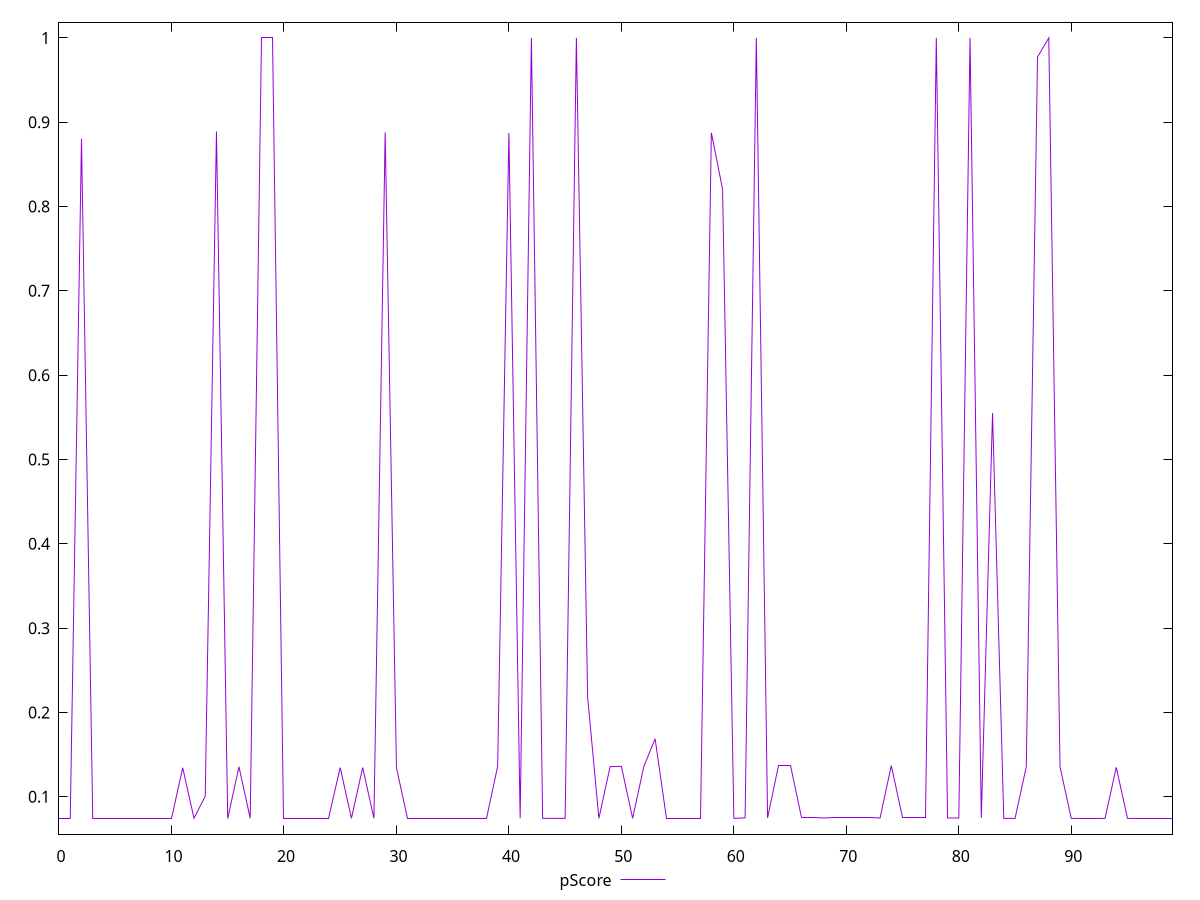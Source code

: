 reset

$pScore <<EOF
0 0.07421497727161369
1 0.07421058996244889
2 0.8803361332371611
3 0.0742013173318366
4 0.07420620301392078
5 0.07450733318451186
6 0.07450666542885331
7 0.07450539487825825
8 0.07450350140855039
9 0.07450323248669255
10 0.07450368417390013
11 0.1343950512511446
12 0.07448491211746927
13 0.10059571166282294
14 0.8889708662883982
15 0.07420461513061172
16 0.135503589999299
17 0.07450722203907834
18 1
19 1
20 0.07450508561725216
21 0.07450518160833142
22 0.07449342190724245
23 0.07449342190724245
24 0.0744929132317913
25 0.13463338350974996
26 0.07449025212446336
27 0.13455113412553582
28 0.07444853291321046
29 0.8879407026945771
30 0.13453391848157348
31 0.0744438094819439
32 0.07444270289740873
33 0.07443995409683218
34 0.07447637318017641
35 0.07447582205879172
36 0.0744786013050458
37 0.07447172534573382
38 0.07447212442838735
39 0.13614714665410615
40 0.8872046917625012
41 0.07442581022481126
42 1
43 0.07442135024404273
44 0.0744140845010759
45 0.07441738536974318
46 1
47 0.21822476228514298
48 0.07445374960686829
49 0.13574103529595838
50 0.13607584469295814
51 0.0744415962449343
52 0.13607423481634462
53 0.16882907933095587
54 0.0744435517861754
55 0.07444146485942643
56 0.07443821070200396
57 0.07443451262632489
58 0.8874857154482723
59 0.8203787594894301
60 0.07442927703796615
61 0.07493131785245655
62 1
63 0.07492974581429124
64 0.13720801032899843
65 0.13720777471985612
66 0.07492302839458553
67 0.07492498789413643
68 0.07486591546105653
69 0.07486178947321898
70 0.07486161398854263
71 0.07485779144807514
72 0.07485521405079149
73 0.07485270069664152
74 0.13702838724000393
75 0.07484567812449877
76 0.07484671198236986
77 0.0748476211583241
78 1
79 0.0748435422115013
80 0.07484129948979767
81 1
82 0.0748338366257007
83 0.5550536537696026
84 0.07438005214110321
85 0.0743768798469942
86 0.13555982051446125
87 0.9773750085209286
88 1
89 0.13553481355283115
90 0.07437002975972085
91 0.07436491943259432
92 0.07436475813380716
93 0.0743537812676896
94 0.1348944952508056
95 0.07435471650093095
96 0.07434715659209606
97 0.07434861515274827
98 0.07434894804501252
99 0.0743477274501767
EOF

set key outside below
set xrange [0:99]
set yrange [0.05568534367847333:1.0185159736533633]
set trange [0.05568534367847333:1.0185159736533633]
set terminal svg size 640, 500 enhanced background rgb 'white'
set output "reports/report_00028_2021-02-24T12-49-42.674Z/uses-long-cache-ttl/samples/agenda/pScore/values.svg"

plot $pScore title "pScore" with line

reset

